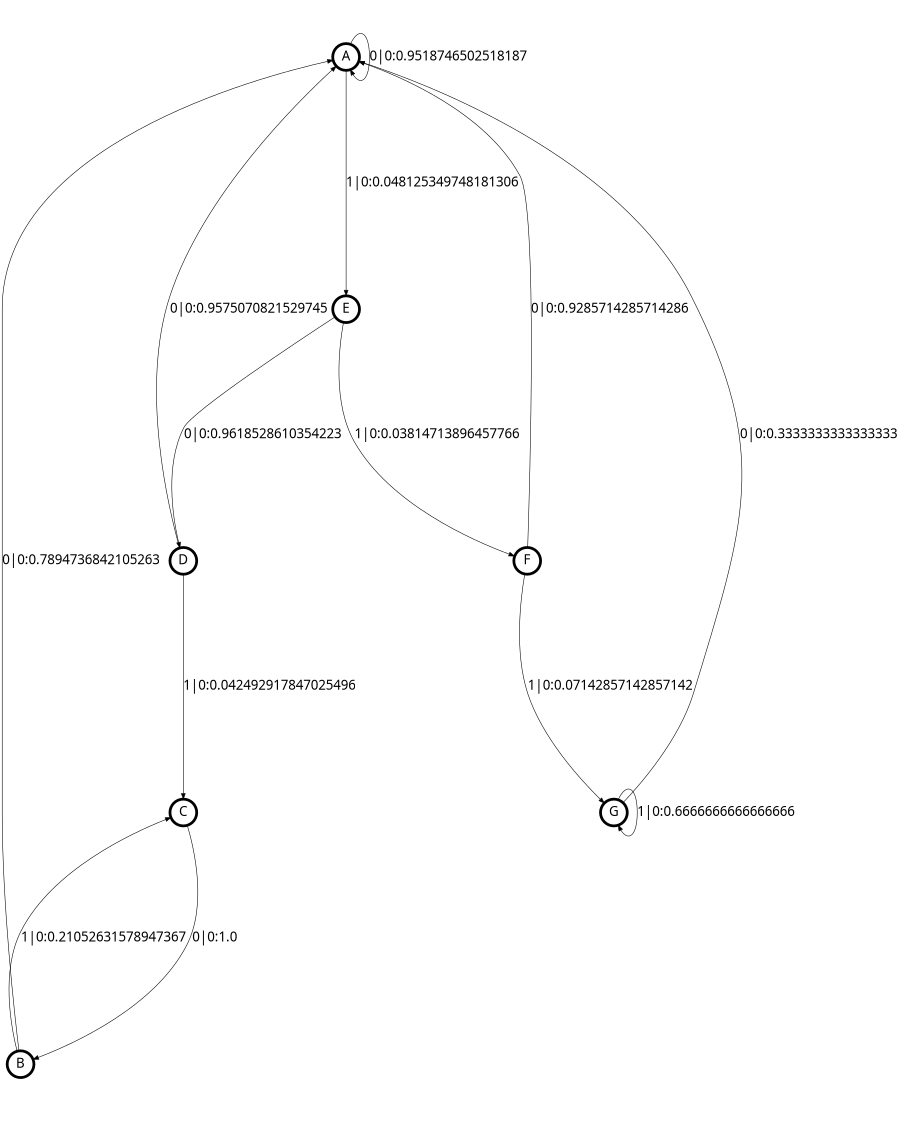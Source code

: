 digraph  {
size = "6,8.5";
ratio = "fill";
node
[shape = circle];
node [fontsize = 24];
node [penwidth = 5];
edge [fontsize = 24];
node [fontname = "CMU Serif Roman"];
graph [fontname = "CMU Serif Roman"];
edge [fontname = "CMU Serif Roman"];
A -> A [label = "0|0:0.9518746502518187\l"];
A -> E [label = "1|0:0.048125349748181306\l"];
B -> A [label = "0|0:0.7894736842105263\l"];
B -> C [label = "1|0:0.21052631578947367\l"];
C -> B [label = "0|0:1.0\l"];
D -> A [label = "0|0:0.9575070821529745\l"];
D -> C [label = "1|0:0.042492917847025496\l"];
E -> D [label = "0|0:0.9618528610354223\l"];
E -> F [label = "1|0:0.03814713896457766\l"];
F -> A [label = "0|0:0.9285714285714286\l"];
F -> G [label = "1|0:0.07142857142857142\l"];
G -> A [label = "0|0:0.3333333333333333\l"];
G -> G [label = "1|0:0.6666666666666666\l"];
}